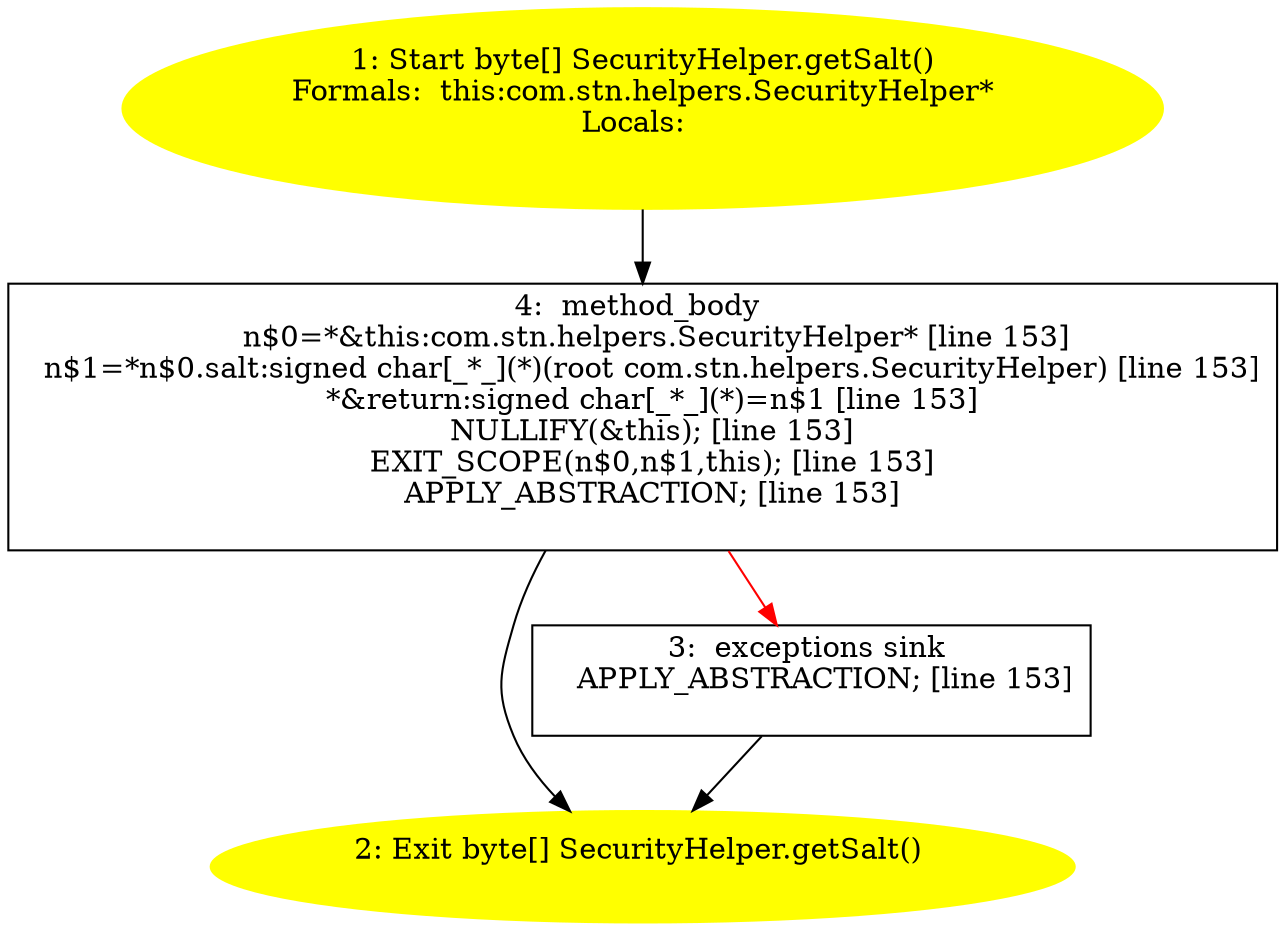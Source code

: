 /* @generated */
digraph cfg {
"com.stn.helpers.SecurityHelper.getSalt():byte[].96cdc42593ce0bcf4b5d6b6433da3623_1" [label="1: Start byte[] SecurityHelper.getSalt()\nFormals:  this:com.stn.helpers.SecurityHelper*\nLocals:  \n  " color=yellow style=filled]
	

	 "com.stn.helpers.SecurityHelper.getSalt():byte[].96cdc42593ce0bcf4b5d6b6433da3623_1" -> "com.stn.helpers.SecurityHelper.getSalt():byte[].96cdc42593ce0bcf4b5d6b6433da3623_4" ;
"com.stn.helpers.SecurityHelper.getSalt():byte[].96cdc42593ce0bcf4b5d6b6433da3623_2" [label="2: Exit byte[] SecurityHelper.getSalt() \n  " color=yellow style=filled]
	

"com.stn.helpers.SecurityHelper.getSalt():byte[].96cdc42593ce0bcf4b5d6b6433da3623_3" [label="3:  exceptions sink \n   APPLY_ABSTRACTION; [line 153]\n " shape="box"]
	

	 "com.stn.helpers.SecurityHelper.getSalt():byte[].96cdc42593ce0bcf4b5d6b6433da3623_3" -> "com.stn.helpers.SecurityHelper.getSalt():byte[].96cdc42593ce0bcf4b5d6b6433da3623_2" ;
"com.stn.helpers.SecurityHelper.getSalt():byte[].96cdc42593ce0bcf4b5d6b6433da3623_4" [label="4:  method_body \n   n$0=*&this:com.stn.helpers.SecurityHelper* [line 153]\n  n$1=*n$0.salt:signed char[_*_](*)(root com.stn.helpers.SecurityHelper) [line 153]\n  *&return:signed char[_*_](*)=n$1 [line 153]\n  NULLIFY(&this); [line 153]\n  EXIT_SCOPE(n$0,n$1,this); [line 153]\n  APPLY_ABSTRACTION; [line 153]\n " shape="box"]
	

	 "com.stn.helpers.SecurityHelper.getSalt():byte[].96cdc42593ce0bcf4b5d6b6433da3623_4" -> "com.stn.helpers.SecurityHelper.getSalt():byte[].96cdc42593ce0bcf4b5d6b6433da3623_2" ;
	 "com.stn.helpers.SecurityHelper.getSalt():byte[].96cdc42593ce0bcf4b5d6b6433da3623_4" -> "com.stn.helpers.SecurityHelper.getSalt():byte[].96cdc42593ce0bcf4b5d6b6433da3623_3" [color="red" ];
}
